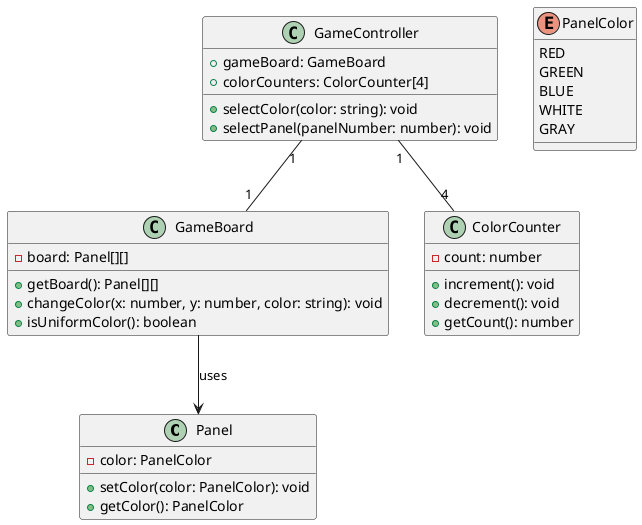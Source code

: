 @startuml

class Panel {
  -color: PanelColor
  +setColor(color: PanelColor): void
  +getColor(): PanelColor
}

enum PanelColor {
  RED
  GREEN
  BLUE
  WHITE
  GRAY
}

class GameBoard {
  -board: Panel[][]
  +getBoard(): Panel[][]
  +changeColor(x: number, y: number, color: string): void
  +isUniformColor(): boolean
}

class ColorCounter {
  -count: number
  +increment(): void
  +decrement(): void
  +getCount(): number
}

class GameController {
  +gameBoard: GameBoard
  +colorCounters: ColorCounter[4]
  +selectColor(color: string): void
  +selectPanel(panelNumber: number): void
}

GameBoard --> Panel: uses
GameController "1" -- "1" GameBoard
GameController "1" -- "4" ColorCounter

@enduml
